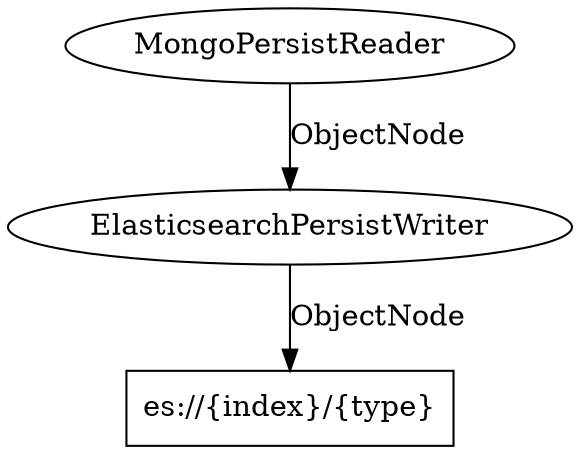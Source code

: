 digraph g {

  //providers
  MongoPersistReader [label="MongoPersistReader",shape=ellipse,URL="https://github.com/apache/incubator-streams/blob/master/streams-contrib/streams-persist-mongo/src/main/java/org/apache/streams/mongo/MongoPersistReader.java"];

  //persisters
  ElasticsearchPersistWriter [label="ElasticsearchPersistWriter",shape=ellipse,URL="https://github.com/apache/incubator-streams/blob/master/streams-contrib/streams-persist-elasticsearch/src/main/java/org/apache/streams/elasticsearch/ElasticsearchPersistWriter.java"];

  //data
  destination [label="es://{index}/{type}",shape=box];
 
  //stream
  MongoPersistReader -> ElasticsearchPersistWriter [label="ObjectNode"];
  ElasticsearchPersistWriter -> destination [label="ObjectNode"];

}